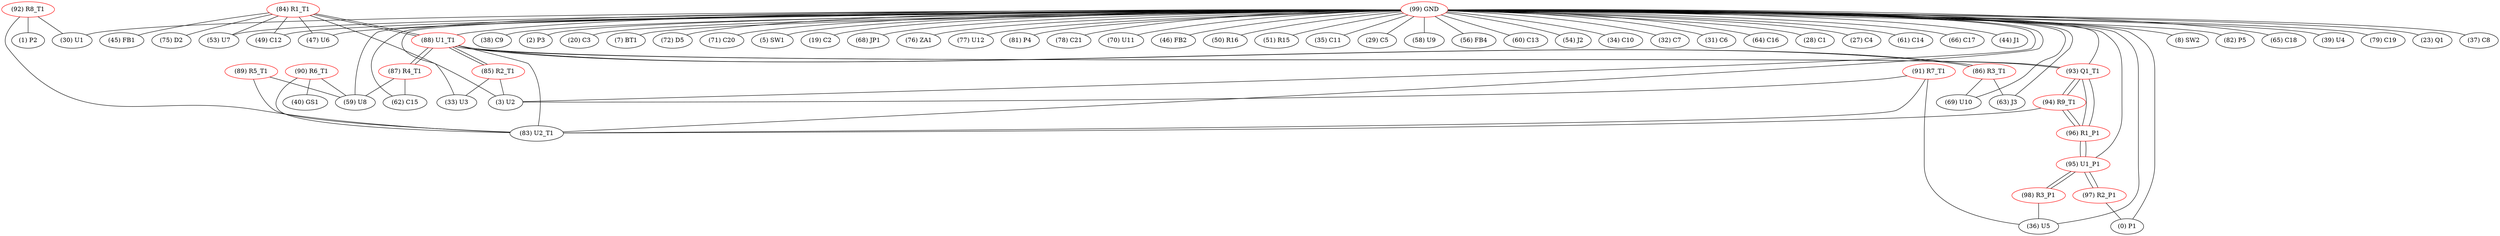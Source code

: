 graph {
	84 [label="(84) R1_T1" color=red]
	53 [label="(53) U7"]
	49 [label="(49) C12"]
	45 [label="(45) FB1"]
	75 [label="(75) D2"]
	3 [label="(3) U2"]
	47 [label="(47) U6"]
	88 [label="(88) U1_T1"]
	85 [label="(85) R2_T1" color=red]
	33 [label="(33) U3"]
	3 [label="(3) U2"]
	88 [label="(88) U1_T1"]
	86 [label="(86) R3_T1" color=red]
	69 [label="(69) U10"]
	63 [label="(63) J3"]
	88 [label="(88) U1_T1"]
	87 [label="(87) R4_T1" color=red]
	59 [label="(59) U8"]
	62 [label="(62) C15"]
	88 [label="(88) U1_T1"]
	88 [label="(88) U1_T1" color=red]
	83 [label="(83) U2_T1"]
	86 [label="(86) R3_T1"]
	85 [label="(85) R2_T1"]
	84 [label="(84) R1_T1"]
	93 [label="(93) Q1_T1"]
	87 [label="(87) R4_T1"]
	89 [label="(89) R5_T1" color=red]
	59 [label="(59) U8"]
	83 [label="(83) U2_T1"]
	90 [label="(90) R6_T1" color=red]
	59 [label="(59) U8"]
	40 [label="(40) GS1"]
	83 [label="(83) U2_T1"]
	91 [label="(91) R7_T1" color=red]
	3 [label="(3) U2"]
	36 [label="(36) U5"]
	83 [label="(83) U2_T1"]
	92 [label="(92) R8_T1" color=red]
	1 [label="(1) P2"]
	30 [label="(30) U1"]
	83 [label="(83) U2_T1"]
	93 [label="(93) Q1_T1" color=red]
	88 [label="(88) U1_T1"]
	96 [label="(96) R1_P1"]
	94 [label="(94) R9_T1"]
	94 [label="(94) R9_T1" color=red]
	83 [label="(83) U2_T1"]
	96 [label="(96) R1_P1"]
	93 [label="(93) Q1_T1"]
	95 [label="(95) U1_P1" color=red]
	98 [label="(98) R3_P1"]
	97 [label="(97) R2_P1"]
	96 [label="(96) R1_P1"]
	96 [label="(96) R1_P1" color=red]
	94 [label="(94) R9_T1"]
	93 [label="(93) Q1_T1"]
	95 [label="(95) U1_P1"]
	97 [label="(97) R2_P1" color=red]
	0 [label="(0) P1"]
	95 [label="(95) U1_P1"]
	98 [label="(98) R3_P1" color=red]
	36 [label="(36) U5"]
	95 [label="(95) U1_P1"]
	99 [label="(99) GND" color=red]
	63 [label="(63) J3"]
	8 [label="(8) SW2"]
	0 [label="(0) P1"]
	82 [label="(82) P5"]
	65 [label="(65) C18"]
	53 [label="(53) U7"]
	39 [label="(39) U4"]
	79 [label="(79) C19"]
	23 [label="(23) Q1"]
	37 [label="(37) C8"]
	38 [label="(38) C9"]
	69 [label="(69) U10"]
	36 [label="(36) U5"]
	2 [label="(2) P3"]
	3 [label="(3) U2"]
	20 [label="(20) C3"]
	7 [label="(7) BT1"]
	72 [label="(72) D5"]
	71 [label="(71) C20"]
	5 [label="(5) SW1"]
	19 [label="(19) C2"]
	68 [label="(68) JP1"]
	76 [label="(76) ZA1"]
	77 [label="(77) U12"]
	81 [label="(81) P4"]
	78 [label="(78) C21"]
	70 [label="(70) U11"]
	59 [label="(59) U8"]
	62 [label="(62) C15"]
	46 [label="(46) FB2"]
	50 [label="(50) R16"]
	51 [label="(51) R15"]
	33 [label="(33) U3"]
	35 [label="(35) C11"]
	49 [label="(49) C12"]
	29 [label="(29) C5"]
	58 [label="(58) U9"]
	56 [label="(56) FB4"]
	60 [label="(60) C13"]
	54 [label="(54) J2"]
	34 [label="(34) C10"]
	32 [label="(32) C7"]
	31 [label="(31) C6"]
	64 [label="(64) C16"]
	30 [label="(30) U1"]
	28 [label="(28) C1"]
	27 [label="(27) C4"]
	61 [label="(61) C14"]
	66 [label="(66) C17"]
	44 [label="(44) J1"]
	47 [label="(47) U6"]
	88 [label="(88) U1_T1"]
	83 [label="(83) U2_T1"]
	93 [label="(93) Q1_T1"]
	95 [label="(95) U1_P1"]
	84 -- 53
	84 -- 49
	84 -- 45
	84 -- 75
	84 -- 3
	84 -- 47
	84 -- 88
	85 -- 33
	85 -- 3
	85 -- 88
	86 -- 69
	86 -- 63
	86 -- 88
	87 -- 59
	87 -- 62
	87 -- 88
	88 -- 83
	88 -- 86
	88 -- 85
	88 -- 84
	88 -- 93
	88 -- 87
	89 -- 59
	89 -- 83
	90 -- 59
	90 -- 40
	90 -- 83
	91 -- 3
	91 -- 36
	91 -- 83
	92 -- 1
	92 -- 30
	92 -- 83
	93 -- 88
	93 -- 96
	93 -- 94
	94 -- 83
	94 -- 96
	94 -- 93
	95 -- 98
	95 -- 97
	95 -- 96
	96 -- 94
	96 -- 93
	96 -- 95
	97 -- 0
	97 -- 95
	98 -- 36
	98 -- 95
	99 -- 63
	99 -- 8
	99 -- 0
	99 -- 82
	99 -- 65
	99 -- 53
	99 -- 39
	99 -- 79
	99 -- 23
	99 -- 37
	99 -- 38
	99 -- 69
	99 -- 36
	99 -- 2
	99 -- 3
	99 -- 20
	99 -- 7
	99 -- 72
	99 -- 71
	99 -- 5
	99 -- 19
	99 -- 68
	99 -- 76
	99 -- 77
	99 -- 81
	99 -- 78
	99 -- 70
	99 -- 59
	99 -- 62
	99 -- 46
	99 -- 50
	99 -- 51
	99 -- 33
	99 -- 35
	99 -- 49
	99 -- 29
	99 -- 58
	99 -- 56
	99 -- 60
	99 -- 54
	99 -- 34
	99 -- 32
	99 -- 31
	99 -- 64
	99 -- 30
	99 -- 28
	99 -- 27
	99 -- 61
	99 -- 66
	99 -- 44
	99 -- 47
	99 -- 88
	99 -- 83
	99 -- 93
	99 -- 95
}